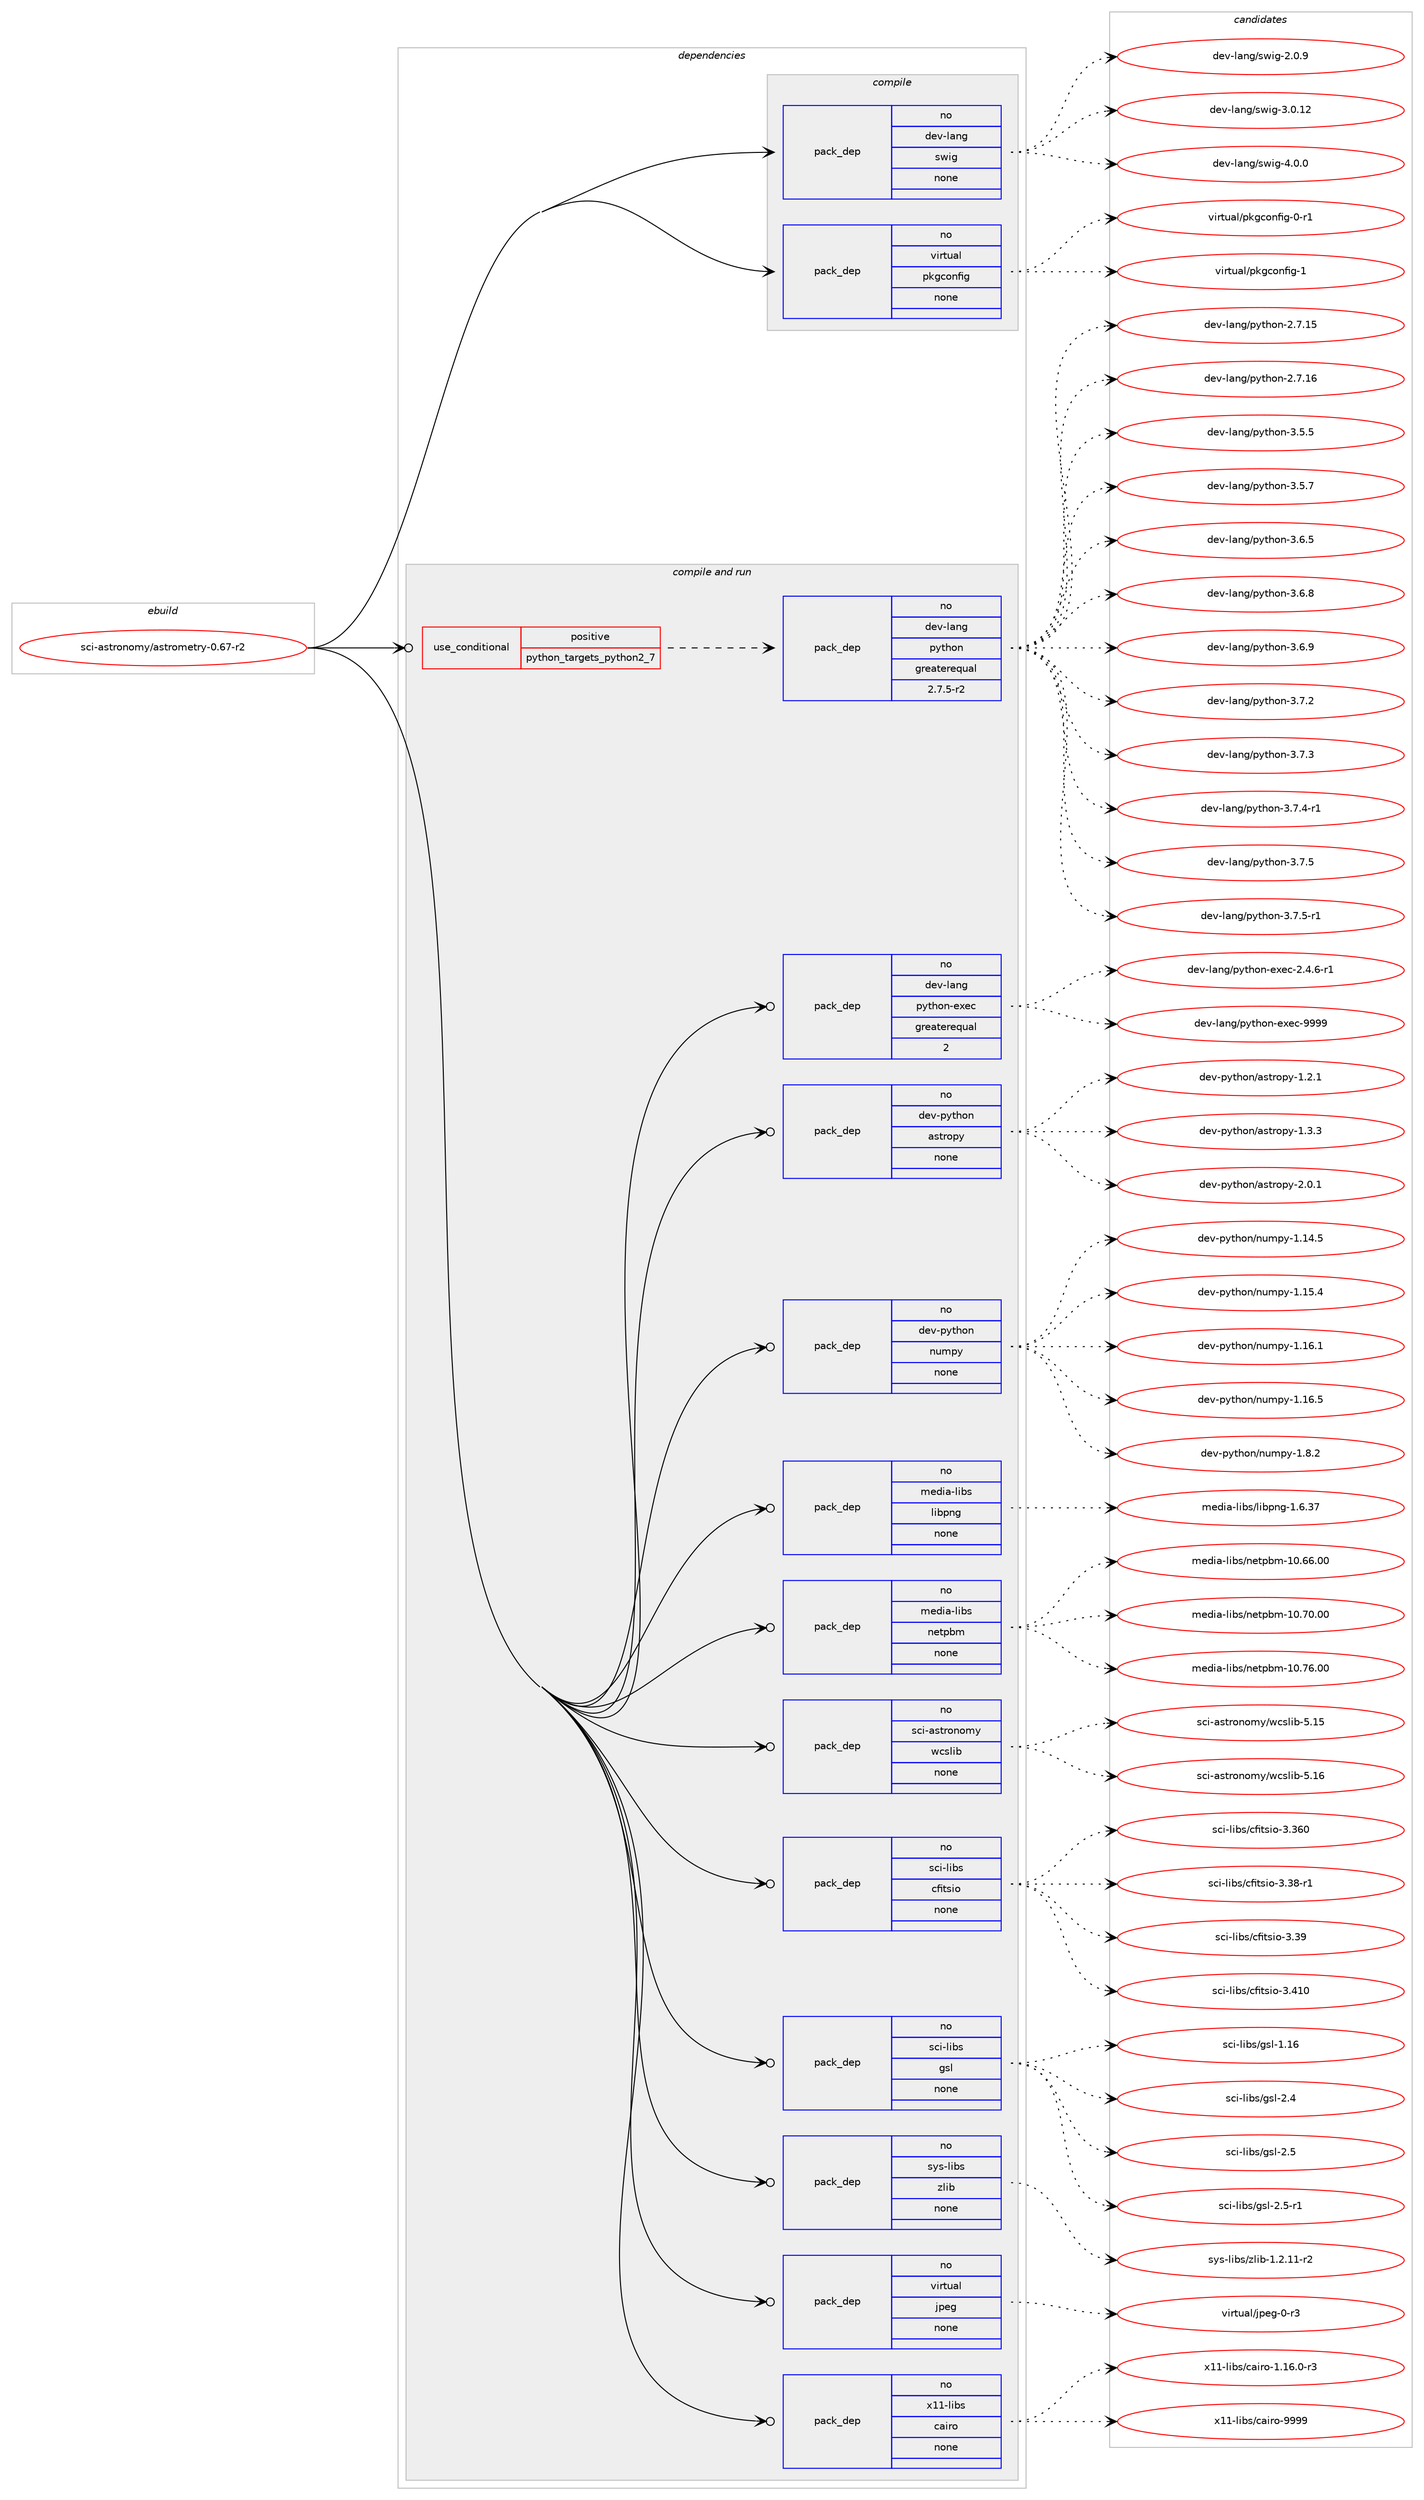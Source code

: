digraph prolog {

# *************
# Graph options
# *************

newrank=true;
concentrate=true;
compound=true;
graph [rankdir=LR,fontname=Helvetica,fontsize=10,ranksep=1.5];#, ranksep=2.5, nodesep=0.2];
edge  [arrowhead=vee];
node  [fontname=Helvetica,fontsize=10];

# **********
# The ebuild
# **********

subgraph cluster_leftcol {
color=gray;
rank=same;
label=<<i>ebuild</i>>;
id [label="sci-astronomy/astrometry-0.67-r2", color=red, width=4, href="../sci-astronomy/astrometry-0.67-r2.svg"];
}

# ****************
# The dependencies
# ****************

subgraph cluster_midcol {
color=gray;
label=<<i>dependencies</i>>;
subgraph cluster_compile {
fillcolor="#eeeeee";
style=filled;
label=<<i>compile</i>>;
subgraph pack627490 {
dependency848947 [label=<<TABLE BORDER="0" CELLBORDER="1" CELLSPACING="0" CELLPADDING="4" WIDTH="220"><TR><TD ROWSPAN="6" CELLPADDING="30">pack_dep</TD></TR><TR><TD WIDTH="110">no</TD></TR><TR><TD>dev-lang</TD></TR><TR><TD>swig</TD></TR><TR><TD>none</TD></TR><TR><TD></TD></TR></TABLE>>, shape=none, color=blue];
}
id:e -> dependency848947:w [weight=20,style="solid",arrowhead="vee"];
subgraph pack627491 {
dependency848948 [label=<<TABLE BORDER="0" CELLBORDER="1" CELLSPACING="0" CELLPADDING="4" WIDTH="220"><TR><TD ROWSPAN="6" CELLPADDING="30">pack_dep</TD></TR><TR><TD WIDTH="110">no</TD></TR><TR><TD>virtual</TD></TR><TR><TD>pkgconfig</TD></TR><TR><TD>none</TD></TR><TR><TD></TD></TR></TABLE>>, shape=none, color=blue];
}
id:e -> dependency848948:w [weight=20,style="solid",arrowhead="vee"];
}
subgraph cluster_compileandrun {
fillcolor="#eeeeee";
style=filled;
label=<<i>compile and run</i>>;
subgraph cond206523 {
dependency848949 [label=<<TABLE BORDER="0" CELLBORDER="1" CELLSPACING="0" CELLPADDING="4"><TR><TD ROWSPAN="3" CELLPADDING="10">use_conditional</TD></TR><TR><TD>positive</TD></TR><TR><TD>python_targets_python2_7</TD></TR></TABLE>>, shape=none, color=red];
subgraph pack627492 {
dependency848950 [label=<<TABLE BORDER="0" CELLBORDER="1" CELLSPACING="0" CELLPADDING="4" WIDTH="220"><TR><TD ROWSPAN="6" CELLPADDING="30">pack_dep</TD></TR><TR><TD WIDTH="110">no</TD></TR><TR><TD>dev-lang</TD></TR><TR><TD>python</TD></TR><TR><TD>greaterequal</TD></TR><TR><TD>2.7.5-r2</TD></TR></TABLE>>, shape=none, color=blue];
}
dependency848949:e -> dependency848950:w [weight=20,style="dashed",arrowhead="vee"];
}
id:e -> dependency848949:w [weight=20,style="solid",arrowhead="odotvee"];
subgraph pack627493 {
dependency848951 [label=<<TABLE BORDER="0" CELLBORDER="1" CELLSPACING="0" CELLPADDING="4" WIDTH="220"><TR><TD ROWSPAN="6" CELLPADDING="30">pack_dep</TD></TR><TR><TD WIDTH="110">no</TD></TR><TR><TD>dev-lang</TD></TR><TR><TD>python-exec</TD></TR><TR><TD>greaterequal</TD></TR><TR><TD>2</TD></TR></TABLE>>, shape=none, color=blue];
}
id:e -> dependency848951:w [weight=20,style="solid",arrowhead="odotvee"];
subgraph pack627494 {
dependency848952 [label=<<TABLE BORDER="0" CELLBORDER="1" CELLSPACING="0" CELLPADDING="4" WIDTH="220"><TR><TD ROWSPAN="6" CELLPADDING="30">pack_dep</TD></TR><TR><TD WIDTH="110">no</TD></TR><TR><TD>dev-python</TD></TR><TR><TD>astropy</TD></TR><TR><TD>none</TD></TR><TR><TD></TD></TR></TABLE>>, shape=none, color=blue];
}
id:e -> dependency848952:w [weight=20,style="solid",arrowhead="odotvee"];
subgraph pack627495 {
dependency848953 [label=<<TABLE BORDER="0" CELLBORDER="1" CELLSPACING="0" CELLPADDING="4" WIDTH="220"><TR><TD ROWSPAN="6" CELLPADDING="30">pack_dep</TD></TR><TR><TD WIDTH="110">no</TD></TR><TR><TD>dev-python</TD></TR><TR><TD>numpy</TD></TR><TR><TD>none</TD></TR><TR><TD></TD></TR></TABLE>>, shape=none, color=blue];
}
id:e -> dependency848953:w [weight=20,style="solid",arrowhead="odotvee"];
subgraph pack627496 {
dependency848954 [label=<<TABLE BORDER="0" CELLBORDER="1" CELLSPACING="0" CELLPADDING="4" WIDTH="220"><TR><TD ROWSPAN="6" CELLPADDING="30">pack_dep</TD></TR><TR><TD WIDTH="110">no</TD></TR><TR><TD>media-libs</TD></TR><TR><TD>libpng</TD></TR><TR><TD>none</TD></TR><TR><TD></TD></TR></TABLE>>, shape=none, color=blue];
}
id:e -> dependency848954:w [weight=20,style="solid",arrowhead="odotvee"];
subgraph pack627497 {
dependency848955 [label=<<TABLE BORDER="0" CELLBORDER="1" CELLSPACING="0" CELLPADDING="4" WIDTH="220"><TR><TD ROWSPAN="6" CELLPADDING="30">pack_dep</TD></TR><TR><TD WIDTH="110">no</TD></TR><TR><TD>media-libs</TD></TR><TR><TD>netpbm</TD></TR><TR><TD>none</TD></TR><TR><TD></TD></TR></TABLE>>, shape=none, color=blue];
}
id:e -> dependency848955:w [weight=20,style="solid",arrowhead="odotvee"];
subgraph pack627498 {
dependency848956 [label=<<TABLE BORDER="0" CELLBORDER="1" CELLSPACING="0" CELLPADDING="4" WIDTH="220"><TR><TD ROWSPAN="6" CELLPADDING="30">pack_dep</TD></TR><TR><TD WIDTH="110">no</TD></TR><TR><TD>sci-astronomy</TD></TR><TR><TD>wcslib</TD></TR><TR><TD>none</TD></TR><TR><TD></TD></TR></TABLE>>, shape=none, color=blue];
}
id:e -> dependency848956:w [weight=20,style="solid",arrowhead="odotvee"];
subgraph pack627499 {
dependency848957 [label=<<TABLE BORDER="0" CELLBORDER="1" CELLSPACING="0" CELLPADDING="4" WIDTH="220"><TR><TD ROWSPAN="6" CELLPADDING="30">pack_dep</TD></TR><TR><TD WIDTH="110">no</TD></TR><TR><TD>sci-libs</TD></TR><TR><TD>cfitsio</TD></TR><TR><TD>none</TD></TR><TR><TD></TD></TR></TABLE>>, shape=none, color=blue];
}
id:e -> dependency848957:w [weight=20,style="solid",arrowhead="odotvee"];
subgraph pack627500 {
dependency848958 [label=<<TABLE BORDER="0" CELLBORDER="1" CELLSPACING="0" CELLPADDING="4" WIDTH="220"><TR><TD ROWSPAN="6" CELLPADDING="30">pack_dep</TD></TR><TR><TD WIDTH="110">no</TD></TR><TR><TD>sci-libs</TD></TR><TR><TD>gsl</TD></TR><TR><TD>none</TD></TR><TR><TD></TD></TR></TABLE>>, shape=none, color=blue];
}
id:e -> dependency848958:w [weight=20,style="solid",arrowhead="odotvee"];
subgraph pack627501 {
dependency848959 [label=<<TABLE BORDER="0" CELLBORDER="1" CELLSPACING="0" CELLPADDING="4" WIDTH="220"><TR><TD ROWSPAN="6" CELLPADDING="30">pack_dep</TD></TR><TR><TD WIDTH="110">no</TD></TR><TR><TD>sys-libs</TD></TR><TR><TD>zlib</TD></TR><TR><TD>none</TD></TR><TR><TD></TD></TR></TABLE>>, shape=none, color=blue];
}
id:e -> dependency848959:w [weight=20,style="solid",arrowhead="odotvee"];
subgraph pack627502 {
dependency848960 [label=<<TABLE BORDER="0" CELLBORDER="1" CELLSPACING="0" CELLPADDING="4" WIDTH="220"><TR><TD ROWSPAN="6" CELLPADDING="30">pack_dep</TD></TR><TR><TD WIDTH="110">no</TD></TR><TR><TD>virtual</TD></TR><TR><TD>jpeg</TD></TR><TR><TD>none</TD></TR><TR><TD></TD></TR></TABLE>>, shape=none, color=blue];
}
id:e -> dependency848960:w [weight=20,style="solid",arrowhead="odotvee"];
subgraph pack627503 {
dependency848961 [label=<<TABLE BORDER="0" CELLBORDER="1" CELLSPACING="0" CELLPADDING="4" WIDTH="220"><TR><TD ROWSPAN="6" CELLPADDING="30">pack_dep</TD></TR><TR><TD WIDTH="110">no</TD></TR><TR><TD>x11-libs</TD></TR><TR><TD>cairo</TD></TR><TR><TD>none</TD></TR><TR><TD></TD></TR></TABLE>>, shape=none, color=blue];
}
id:e -> dependency848961:w [weight=20,style="solid",arrowhead="odotvee"];
}
subgraph cluster_run {
fillcolor="#eeeeee";
style=filled;
label=<<i>run</i>>;
}
}

# **************
# The candidates
# **************

subgraph cluster_choices {
rank=same;
color=gray;
label=<<i>candidates</i>>;

subgraph choice627490 {
color=black;
nodesep=1;
choice100101118451089711010347115119105103455046484657 [label="dev-lang/swig-2.0.9", color=red, width=4,href="../dev-lang/swig-2.0.9.svg"];
choice10010111845108971101034711511910510345514648464950 [label="dev-lang/swig-3.0.12", color=red, width=4,href="../dev-lang/swig-3.0.12.svg"];
choice100101118451089711010347115119105103455246484648 [label="dev-lang/swig-4.0.0", color=red, width=4,href="../dev-lang/swig-4.0.0.svg"];
dependency848947:e -> choice100101118451089711010347115119105103455046484657:w [style=dotted,weight="100"];
dependency848947:e -> choice10010111845108971101034711511910510345514648464950:w [style=dotted,weight="100"];
dependency848947:e -> choice100101118451089711010347115119105103455246484648:w [style=dotted,weight="100"];
}
subgraph choice627491 {
color=black;
nodesep=1;
choice11810511411611797108471121071039911111010210510345484511449 [label="virtual/pkgconfig-0-r1", color=red, width=4,href="../virtual/pkgconfig-0-r1.svg"];
choice1181051141161179710847112107103991111101021051034549 [label="virtual/pkgconfig-1", color=red, width=4,href="../virtual/pkgconfig-1.svg"];
dependency848948:e -> choice11810511411611797108471121071039911111010210510345484511449:w [style=dotted,weight="100"];
dependency848948:e -> choice1181051141161179710847112107103991111101021051034549:w [style=dotted,weight="100"];
}
subgraph choice627492 {
color=black;
nodesep=1;
choice10010111845108971101034711212111610411111045504655464953 [label="dev-lang/python-2.7.15", color=red, width=4,href="../dev-lang/python-2.7.15.svg"];
choice10010111845108971101034711212111610411111045504655464954 [label="dev-lang/python-2.7.16", color=red, width=4,href="../dev-lang/python-2.7.16.svg"];
choice100101118451089711010347112121116104111110455146534653 [label="dev-lang/python-3.5.5", color=red, width=4,href="../dev-lang/python-3.5.5.svg"];
choice100101118451089711010347112121116104111110455146534655 [label="dev-lang/python-3.5.7", color=red, width=4,href="../dev-lang/python-3.5.7.svg"];
choice100101118451089711010347112121116104111110455146544653 [label="dev-lang/python-3.6.5", color=red, width=4,href="../dev-lang/python-3.6.5.svg"];
choice100101118451089711010347112121116104111110455146544656 [label="dev-lang/python-3.6.8", color=red, width=4,href="../dev-lang/python-3.6.8.svg"];
choice100101118451089711010347112121116104111110455146544657 [label="dev-lang/python-3.6.9", color=red, width=4,href="../dev-lang/python-3.6.9.svg"];
choice100101118451089711010347112121116104111110455146554650 [label="dev-lang/python-3.7.2", color=red, width=4,href="../dev-lang/python-3.7.2.svg"];
choice100101118451089711010347112121116104111110455146554651 [label="dev-lang/python-3.7.3", color=red, width=4,href="../dev-lang/python-3.7.3.svg"];
choice1001011184510897110103471121211161041111104551465546524511449 [label="dev-lang/python-3.7.4-r1", color=red, width=4,href="../dev-lang/python-3.7.4-r1.svg"];
choice100101118451089711010347112121116104111110455146554653 [label="dev-lang/python-3.7.5", color=red, width=4,href="../dev-lang/python-3.7.5.svg"];
choice1001011184510897110103471121211161041111104551465546534511449 [label="dev-lang/python-3.7.5-r1", color=red, width=4,href="../dev-lang/python-3.7.5-r1.svg"];
dependency848950:e -> choice10010111845108971101034711212111610411111045504655464953:w [style=dotted,weight="100"];
dependency848950:e -> choice10010111845108971101034711212111610411111045504655464954:w [style=dotted,weight="100"];
dependency848950:e -> choice100101118451089711010347112121116104111110455146534653:w [style=dotted,weight="100"];
dependency848950:e -> choice100101118451089711010347112121116104111110455146534655:w [style=dotted,weight="100"];
dependency848950:e -> choice100101118451089711010347112121116104111110455146544653:w [style=dotted,weight="100"];
dependency848950:e -> choice100101118451089711010347112121116104111110455146544656:w [style=dotted,weight="100"];
dependency848950:e -> choice100101118451089711010347112121116104111110455146544657:w [style=dotted,weight="100"];
dependency848950:e -> choice100101118451089711010347112121116104111110455146554650:w [style=dotted,weight="100"];
dependency848950:e -> choice100101118451089711010347112121116104111110455146554651:w [style=dotted,weight="100"];
dependency848950:e -> choice1001011184510897110103471121211161041111104551465546524511449:w [style=dotted,weight="100"];
dependency848950:e -> choice100101118451089711010347112121116104111110455146554653:w [style=dotted,weight="100"];
dependency848950:e -> choice1001011184510897110103471121211161041111104551465546534511449:w [style=dotted,weight="100"];
}
subgraph choice627493 {
color=black;
nodesep=1;
choice10010111845108971101034711212111610411111045101120101994550465246544511449 [label="dev-lang/python-exec-2.4.6-r1", color=red, width=4,href="../dev-lang/python-exec-2.4.6-r1.svg"];
choice10010111845108971101034711212111610411111045101120101994557575757 [label="dev-lang/python-exec-9999", color=red, width=4,href="../dev-lang/python-exec-9999.svg"];
dependency848951:e -> choice10010111845108971101034711212111610411111045101120101994550465246544511449:w [style=dotted,weight="100"];
dependency848951:e -> choice10010111845108971101034711212111610411111045101120101994557575757:w [style=dotted,weight="100"];
}
subgraph choice627494 {
color=black;
nodesep=1;
choice100101118451121211161041111104797115116114111112121454946504649 [label="dev-python/astropy-1.2.1", color=red, width=4,href="../dev-python/astropy-1.2.1.svg"];
choice100101118451121211161041111104797115116114111112121454946514651 [label="dev-python/astropy-1.3.3", color=red, width=4,href="../dev-python/astropy-1.3.3.svg"];
choice100101118451121211161041111104797115116114111112121455046484649 [label="dev-python/astropy-2.0.1", color=red, width=4,href="../dev-python/astropy-2.0.1.svg"];
dependency848952:e -> choice100101118451121211161041111104797115116114111112121454946504649:w [style=dotted,weight="100"];
dependency848952:e -> choice100101118451121211161041111104797115116114111112121454946514651:w [style=dotted,weight="100"];
dependency848952:e -> choice100101118451121211161041111104797115116114111112121455046484649:w [style=dotted,weight="100"];
}
subgraph choice627495 {
color=black;
nodesep=1;
choice100101118451121211161041111104711011710911212145494649524653 [label="dev-python/numpy-1.14.5", color=red, width=4,href="../dev-python/numpy-1.14.5.svg"];
choice100101118451121211161041111104711011710911212145494649534652 [label="dev-python/numpy-1.15.4", color=red, width=4,href="../dev-python/numpy-1.15.4.svg"];
choice100101118451121211161041111104711011710911212145494649544649 [label="dev-python/numpy-1.16.1", color=red, width=4,href="../dev-python/numpy-1.16.1.svg"];
choice100101118451121211161041111104711011710911212145494649544653 [label="dev-python/numpy-1.16.5", color=red, width=4,href="../dev-python/numpy-1.16.5.svg"];
choice1001011184511212111610411111047110117109112121454946564650 [label="dev-python/numpy-1.8.2", color=red, width=4,href="../dev-python/numpy-1.8.2.svg"];
dependency848953:e -> choice100101118451121211161041111104711011710911212145494649524653:w [style=dotted,weight="100"];
dependency848953:e -> choice100101118451121211161041111104711011710911212145494649534652:w [style=dotted,weight="100"];
dependency848953:e -> choice100101118451121211161041111104711011710911212145494649544649:w [style=dotted,weight="100"];
dependency848953:e -> choice100101118451121211161041111104711011710911212145494649544653:w [style=dotted,weight="100"];
dependency848953:e -> choice1001011184511212111610411111047110117109112121454946564650:w [style=dotted,weight="100"];
}
subgraph choice627496 {
color=black;
nodesep=1;
choice109101100105974510810598115471081059811211010345494654465155 [label="media-libs/libpng-1.6.37", color=red, width=4,href="../media-libs/libpng-1.6.37.svg"];
dependency848954:e -> choice109101100105974510810598115471081059811211010345494654465155:w [style=dotted,weight="100"];
}
subgraph choice627497 {
color=black;
nodesep=1;
choice1091011001059745108105981154711010111611298109454948465454464848 [label="media-libs/netpbm-10.66.00", color=red, width=4,href="../media-libs/netpbm-10.66.00.svg"];
choice1091011001059745108105981154711010111611298109454948465548464848 [label="media-libs/netpbm-10.70.00", color=red, width=4,href="../media-libs/netpbm-10.70.00.svg"];
choice1091011001059745108105981154711010111611298109454948465554464848 [label="media-libs/netpbm-10.76.00", color=red, width=4,href="../media-libs/netpbm-10.76.00.svg"];
dependency848955:e -> choice1091011001059745108105981154711010111611298109454948465454464848:w [style=dotted,weight="100"];
dependency848955:e -> choice1091011001059745108105981154711010111611298109454948465548464848:w [style=dotted,weight="100"];
dependency848955:e -> choice1091011001059745108105981154711010111611298109454948465554464848:w [style=dotted,weight="100"];
}
subgraph choice627498 {
color=black;
nodesep=1;
choice1159910545971151161141111101111091214711999115108105984553464953 [label="sci-astronomy/wcslib-5.15", color=red, width=4,href="../sci-astronomy/wcslib-5.15.svg"];
choice1159910545971151161141111101111091214711999115108105984553464954 [label="sci-astronomy/wcslib-5.16", color=red, width=4,href="../sci-astronomy/wcslib-5.16.svg"];
dependency848956:e -> choice1159910545971151161141111101111091214711999115108105984553464953:w [style=dotted,weight="100"];
dependency848956:e -> choice1159910545971151161141111101111091214711999115108105984553464954:w [style=dotted,weight="100"];
}
subgraph choice627499 {
color=black;
nodesep=1;
choice1159910545108105981154799102105116115105111455146515448 [label="sci-libs/cfitsio-3.360", color=red, width=4,href="../sci-libs/cfitsio-3.360.svg"];
choice115991054510810598115479910210511611510511145514651564511449 [label="sci-libs/cfitsio-3.38-r1", color=red, width=4,href="../sci-libs/cfitsio-3.38-r1.svg"];
choice11599105451081059811547991021051161151051114551465157 [label="sci-libs/cfitsio-3.39", color=red, width=4,href="../sci-libs/cfitsio-3.39.svg"];
choice1159910545108105981154799102105116115105111455146524948 [label="sci-libs/cfitsio-3.410", color=red, width=4,href="../sci-libs/cfitsio-3.410.svg"];
dependency848957:e -> choice1159910545108105981154799102105116115105111455146515448:w [style=dotted,weight="100"];
dependency848957:e -> choice115991054510810598115479910210511611510511145514651564511449:w [style=dotted,weight="100"];
dependency848957:e -> choice11599105451081059811547991021051161151051114551465157:w [style=dotted,weight="100"];
dependency848957:e -> choice1159910545108105981154799102105116115105111455146524948:w [style=dotted,weight="100"];
}
subgraph choice627500 {
color=black;
nodesep=1;
choice115991054510810598115471031151084549464954 [label="sci-libs/gsl-1.16", color=red, width=4,href="../sci-libs/gsl-1.16.svg"];
choice1159910545108105981154710311510845504652 [label="sci-libs/gsl-2.4", color=red, width=4,href="../sci-libs/gsl-2.4.svg"];
choice1159910545108105981154710311510845504653 [label="sci-libs/gsl-2.5", color=red, width=4,href="../sci-libs/gsl-2.5.svg"];
choice11599105451081059811547103115108455046534511449 [label="sci-libs/gsl-2.5-r1", color=red, width=4,href="../sci-libs/gsl-2.5-r1.svg"];
dependency848958:e -> choice115991054510810598115471031151084549464954:w [style=dotted,weight="100"];
dependency848958:e -> choice1159910545108105981154710311510845504652:w [style=dotted,weight="100"];
dependency848958:e -> choice1159910545108105981154710311510845504653:w [style=dotted,weight="100"];
dependency848958:e -> choice11599105451081059811547103115108455046534511449:w [style=dotted,weight="100"];
}
subgraph choice627501 {
color=black;
nodesep=1;
choice11512111545108105981154712210810598454946504649494511450 [label="sys-libs/zlib-1.2.11-r2", color=red, width=4,href="../sys-libs/zlib-1.2.11-r2.svg"];
dependency848959:e -> choice11512111545108105981154712210810598454946504649494511450:w [style=dotted,weight="100"];
}
subgraph choice627502 {
color=black;
nodesep=1;
choice118105114116117971084710611210110345484511451 [label="virtual/jpeg-0-r3", color=red, width=4,href="../virtual/jpeg-0-r3.svg"];
dependency848960:e -> choice118105114116117971084710611210110345484511451:w [style=dotted,weight="100"];
}
subgraph choice627503 {
color=black;
nodesep=1;
choice12049494510810598115479997105114111454946495446484511451 [label="x11-libs/cairo-1.16.0-r3", color=red, width=4,href="../x11-libs/cairo-1.16.0-r3.svg"];
choice120494945108105981154799971051141114557575757 [label="x11-libs/cairo-9999", color=red, width=4,href="../x11-libs/cairo-9999.svg"];
dependency848961:e -> choice12049494510810598115479997105114111454946495446484511451:w [style=dotted,weight="100"];
dependency848961:e -> choice120494945108105981154799971051141114557575757:w [style=dotted,weight="100"];
}
}

}
